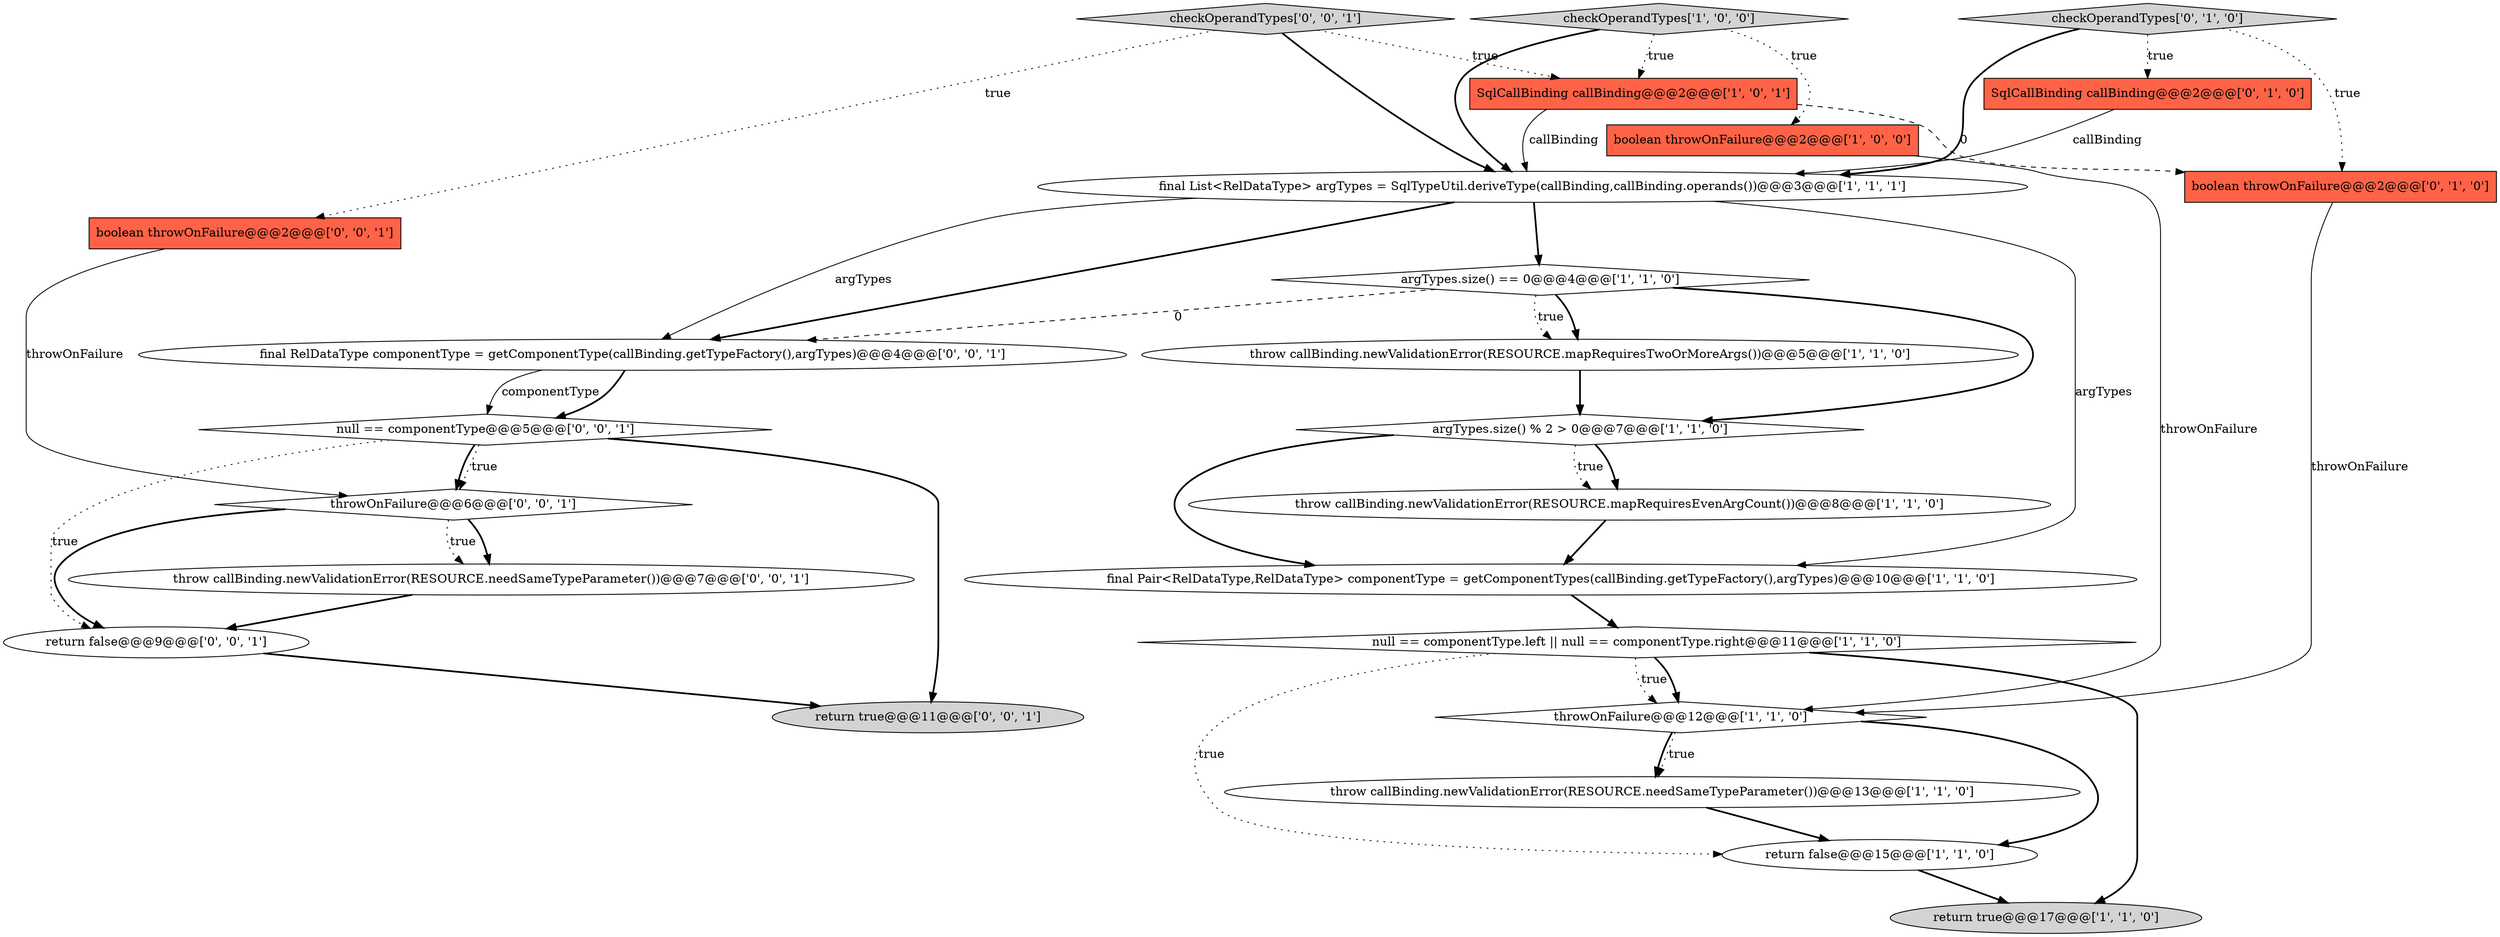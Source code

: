 digraph {
6 [style = filled, label = "checkOperandTypes['1', '0', '0']", fillcolor = lightgray, shape = diamond image = "AAA0AAABBB1BBB"];
11 [style = filled, label = "null == componentType.left || null == componentType.right@@@11@@@['1', '1', '0']", fillcolor = white, shape = diamond image = "AAA0AAABBB1BBB"];
1 [style = filled, label = "throw callBinding.newValidationError(RESOURCE.mapRequiresTwoOrMoreArgs())@@@5@@@['1', '1', '0']", fillcolor = white, shape = ellipse image = "AAA0AAABBB1BBB"];
16 [style = filled, label = "checkOperandTypes['0', '1', '0']", fillcolor = lightgray, shape = diamond image = "AAA0AAABBB2BBB"];
15 [style = filled, label = "boolean throwOnFailure@@@2@@@['0', '1', '0']", fillcolor = tomato, shape = box image = "AAA1AAABBB2BBB"];
18 [style = filled, label = "throwOnFailure@@@6@@@['0', '0', '1']", fillcolor = white, shape = diamond image = "AAA0AAABBB3BBB"];
19 [style = filled, label = "return true@@@11@@@['0', '0', '1']", fillcolor = lightgray, shape = ellipse image = "AAA0AAABBB3BBB"];
12 [style = filled, label = "argTypes.size() % 2 > 0@@@7@@@['1', '1', '0']", fillcolor = white, shape = diamond image = "AAA0AAABBB1BBB"];
0 [style = filled, label = "boolean throwOnFailure@@@2@@@['1', '0', '0']", fillcolor = tomato, shape = box image = "AAA0AAABBB1BBB"];
20 [style = filled, label = "checkOperandTypes['0', '0', '1']", fillcolor = lightgray, shape = diamond image = "AAA0AAABBB3BBB"];
22 [style = filled, label = "return false@@@9@@@['0', '0', '1']", fillcolor = white, shape = ellipse image = "AAA0AAABBB3BBB"];
23 [style = filled, label = "final RelDataType componentType = getComponentType(callBinding.getTypeFactory(),argTypes)@@@4@@@['0', '0', '1']", fillcolor = white, shape = ellipse image = "AAA0AAABBB3BBB"];
5 [style = filled, label = "return false@@@15@@@['1', '1', '0']", fillcolor = white, shape = ellipse image = "AAA0AAABBB1BBB"];
17 [style = filled, label = "boolean throwOnFailure@@@2@@@['0', '0', '1']", fillcolor = tomato, shape = box image = "AAA0AAABBB3BBB"];
21 [style = filled, label = "null == componentType@@@5@@@['0', '0', '1']", fillcolor = white, shape = diamond image = "AAA0AAABBB3BBB"];
2 [style = filled, label = "final List<RelDataType> argTypes = SqlTypeUtil.deriveType(callBinding,callBinding.operands())@@@3@@@['1', '1', '1']", fillcolor = white, shape = ellipse image = "AAA0AAABBB1BBB"];
10 [style = filled, label = "throwOnFailure@@@12@@@['1', '1', '0']", fillcolor = white, shape = diamond image = "AAA0AAABBB1BBB"];
8 [style = filled, label = "throw callBinding.newValidationError(RESOURCE.needSameTypeParameter())@@@13@@@['1', '1', '0']", fillcolor = white, shape = ellipse image = "AAA0AAABBB1BBB"];
3 [style = filled, label = "argTypes.size() == 0@@@4@@@['1', '1', '0']", fillcolor = white, shape = diamond image = "AAA0AAABBB1BBB"];
7 [style = filled, label = "final Pair<RelDataType,RelDataType> componentType = getComponentTypes(callBinding.getTypeFactory(),argTypes)@@@10@@@['1', '1', '0']", fillcolor = white, shape = ellipse image = "AAA0AAABBB1BBB"];
14 [style = filled, label = "SqlCallBinding callBinding@@@2@@@['0', '1', '0']", fillcolor = tomato, shape = box image = "AAA0AAABBB2BBB"];
9 [style = filled, label = "SqlCallBinding callBinding@@@2@@@['1', '0', '1']", fillcolor = tomato, shape = box image = "AAA0AAABBB1BBB"];
13 [style = filled, label = "throw callBinding.newValidationError(RESOURCE.mapRequiresEvenArgCount())@@@8@@@['1', '1', '0']", fillcolor = white, shape = ellipse image = "AAA0AAABBB1BBB"];
24 [style = filled, label = "throw callBinding.newValidationError(RESOURCE.needSameTypeParameter())@@@7@@@['0', '0', '1']", fillcolor = white, shape = ellipse image = "AAA0AAABBB3BBB"];
4 [style = filled, label = "return true@@@17@@@['1', '1', '0']", fillcolor = lightgray, shape = ellipse image = "AAA0AAABBB1BBB"];
10->8 [style = dotted, label="true"];
18->24 [style = bold, label=""];
7->11 [style = bold, label=""];
20->9 [style = dotted, label="true"];
3->1 [style = bold, label=""];
21->19 [style = bold, label=""];
22->19 [style = bold, label=""];
21->18 [style = dotted, label="true"];
11->10 [style = dotted, label="true"];
20->17 [style = dotted, label="true"];
2->3 [style = bold, label=""];
11->4 [style = bold, label=""];
23->21 [style = solid, label="componentType"];
18->24 [style = dotted, label="true"];
21->22 [style = dotted, label="true"];
11->5 [style = dotted, label="true"];
15->10 [style = solid, label="throwOnFailure"];
17->18 [style = solid, label="throwOnFailure"];
3->12 [style = bold, label=""];
16->2 [style = bold, label=""];
2->7 [style = solid, label="argTypes"];
2->23 [style = solid, label="argTypes"];
24->22 [style = bold, label=""];
12->7 [style = bold, label=""];
0->10 [style = solid, label="throwOnFailure"];
21->18 [style = bold, label=""];
6->2 [style = bold, label=""];
20->2 [style = bold, label=""];
3->23 [style = dashed, label="0"];
2->23 [style = bold, label=""];
12->13 [style = bold, label=""];
12->13 [style = dotted, label="true"];
18->22 [style = bold, label=""];
10->5 [style = bold, label=""];
10->8 [style = bold, label=""];
8->5 [style = bold, label=""];
23->21 [style = bold, label=""];
6->9 [style = dotted, label="true"];
11->10 [style = bold, label=""];
13->7 [style = bold, label=""];
5->4 [style = bold, label=""];
16->14 [style = dotted, label="true"];
1->12 [style = bold, label=""];
6->0 [style = dotted, label="true"];
14->2 [style = solid, label="callBinding"];
3->1 [style = dotted, label="true"];
9->2 [style = solid, label="callBinding"];
9->15 [style = dashed, label="0"];
16->15 [style = dotted, label="true"];
}
